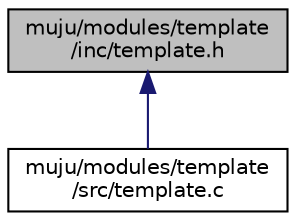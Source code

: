 digraph "muju/modules/template/inc/template.h"
{
  edge [fontname="Helvetica",fontsize="10",labelfontname="Helvetica",labelfontsize="10"];
  node [fontname="Helvetica",fontsize="10",shape=record];
  Node1 [label="muju/modules/template\l/inc/template.h",height=0.2,width=0.4,color="black", fillcolor="grey75", style="filled", fontcolor="black"];
  Node1 -> Node2 [dir="back",color="midnightblue",fontsize="10",style="solid",fontname="Helvetica"];
  Node2 [label="muju/modules/template\l/src/template.c",height=0.2,width=0.4,color="black", fillcolor="white", style="filled",URL="$template_8c.html"];
}

